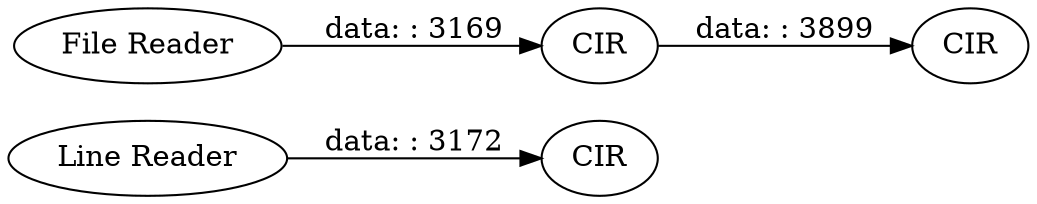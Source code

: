 digraph {
	"-6476627739161635300_2" [label="Line Reader"]
	"-6476627739161635300_1" [label=CIR]
	"-6476627739161635300_4" [label=CIR]
	"-6476627739161635300_5" [label=CIR]
	"-6476627739161635300_3" [label="File Reader"]
	"-6476627739161635300_3" -> "-6476627739161635300_4" [label="data: : 3169"]
	"-6476627739161635300_2" -> "-6476627739161635300_1" [label="data: : 3172"]
	"-6476627739161635300_4" -> "-6476627739161635300_5" [label="data: : 3899"]
	rankdir=LR
}
